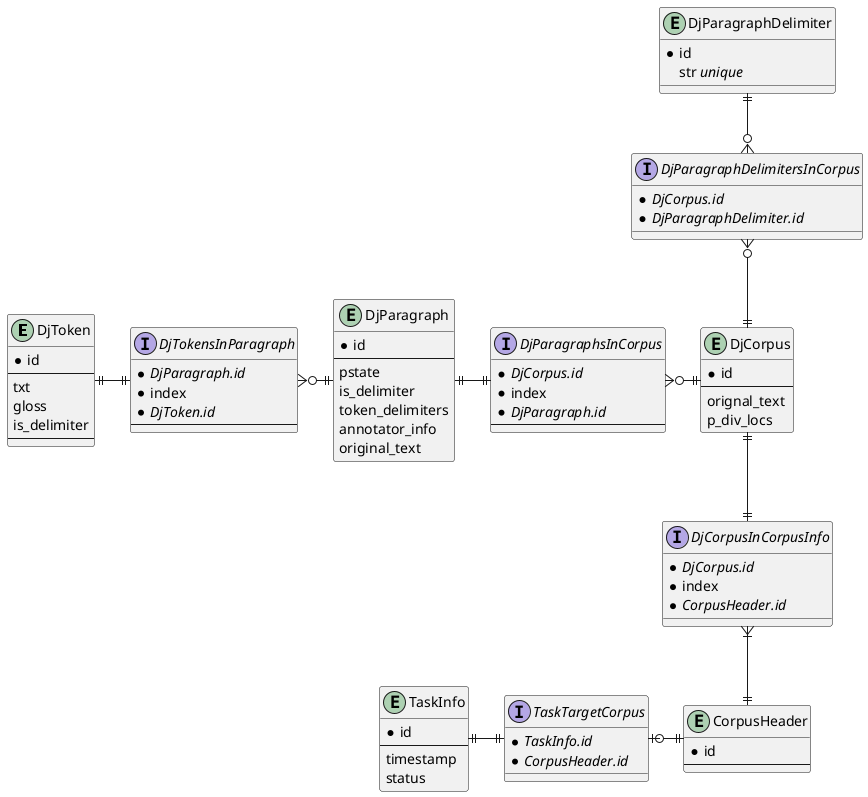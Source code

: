 @startuml

entity DjToken {
	* id
	--
	txt
	gloss
	is_delimiter
	--
}

entity DjParagraph {
	* id
	--
	pstate
	is_delimiter
	token_delimiters
	annotator_info
	original_text
}

interface DjTokensInParagraph {
	* //DjParagraph.id//
	* index
	* //DjToken.id//
	--
}
DjToken ||-right-|| DjTokensInParagraph
DjTokensInParagraph }o-right-|| DjParagraph

entity DjCorpus {
	* id
	--
	orignal_text
	p_div_locs
}

interface DjParagraphsInCorpus {
	* //DjCorpus.id//
	* index
	* //DjParagraph.id//
	--
}
DjParagraph ||-right-|| DjParagraphsInCorpus
DjParagraphsInCorpus }o-right-|| DjCorpus

entity DjParagraphDelimiter {
	* id
	str //unique//
}

interface DjParagraphDelimitersInCorpus {
	* //DjCorpus.id//
	* //DjParagraphDelimiter.id//
}
DjCorpus ||-up-o{ DjParagraphDelimitersInCorpus
DjParagraphDelimitersInCorpus }o-up-|| DjParagraphDelimiter

entity CorpusHeader {
	* id
	---
}

interface DjCorpusInCorpusInfo {
	* //DjCorpus.id//
	* index
	* //CorpusHeader.id//
}
DjCorpus ||-down-|| DjCorpusInCorpusInfo
DjCorpusInCorpusInfo }|-down-|| CorpusHeader

entity TaskInfo {
	* id
	--
	timestamp
	status
}

interface TaskTargetCorpus {
	* //TaskInfo.id//
	* //CorpusHeader.id//
}
CorpusHeader ||-left-o| TaskTargetCorpus
TaskTargetCorpus ||-left-|| TaskInfo

@enduml